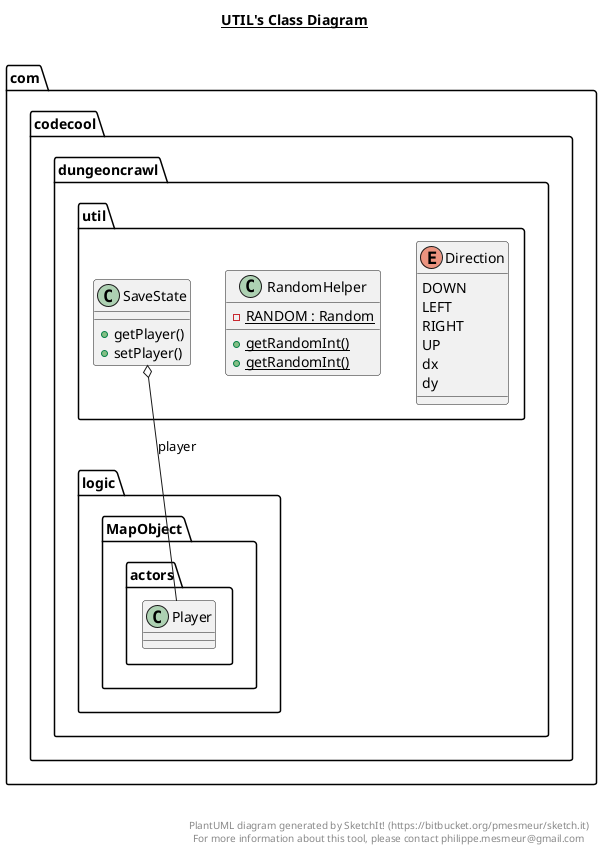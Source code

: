 @startuml

title __UTIL's Class Diagram__\n

  namespace com.codecool.dungeoncrawl {
    namespace util {
      enum Direction {
        DOWN
        LEFT
        RIGHT
        UP
        dx
        dy
      }
    }
  }
  

  namespace com.codecool.dungeoncrawl {
    namespace util {
      class com.codecool.dungeoncrawl.util.RandomHelper {
          {static} - RANDOM : Random
          {static} + getRandomInt()
          {static} + getRandomInt()
      }
    }
  }
  

  namespace com.codecool.dungeoncrawl {
    namespace util {
      class com.codecool.dungeoncrawl.util.SaveState {
          + getPlayer()
          + setPlayer()
      }
    }
  }
  

  com.codecool.dungeoncrawl.util.SaveState o-- com.codecool.dungeoncrawl.logic.MapObject.actors.Player : player


right footer


PlantUML diagram generated by SketchIt! (https://bitbucket.org/pmesmeur/sketch.it)
For more information about this tool, please contact philippe.mesmeur@gmail.com
endfooter

@enduml
